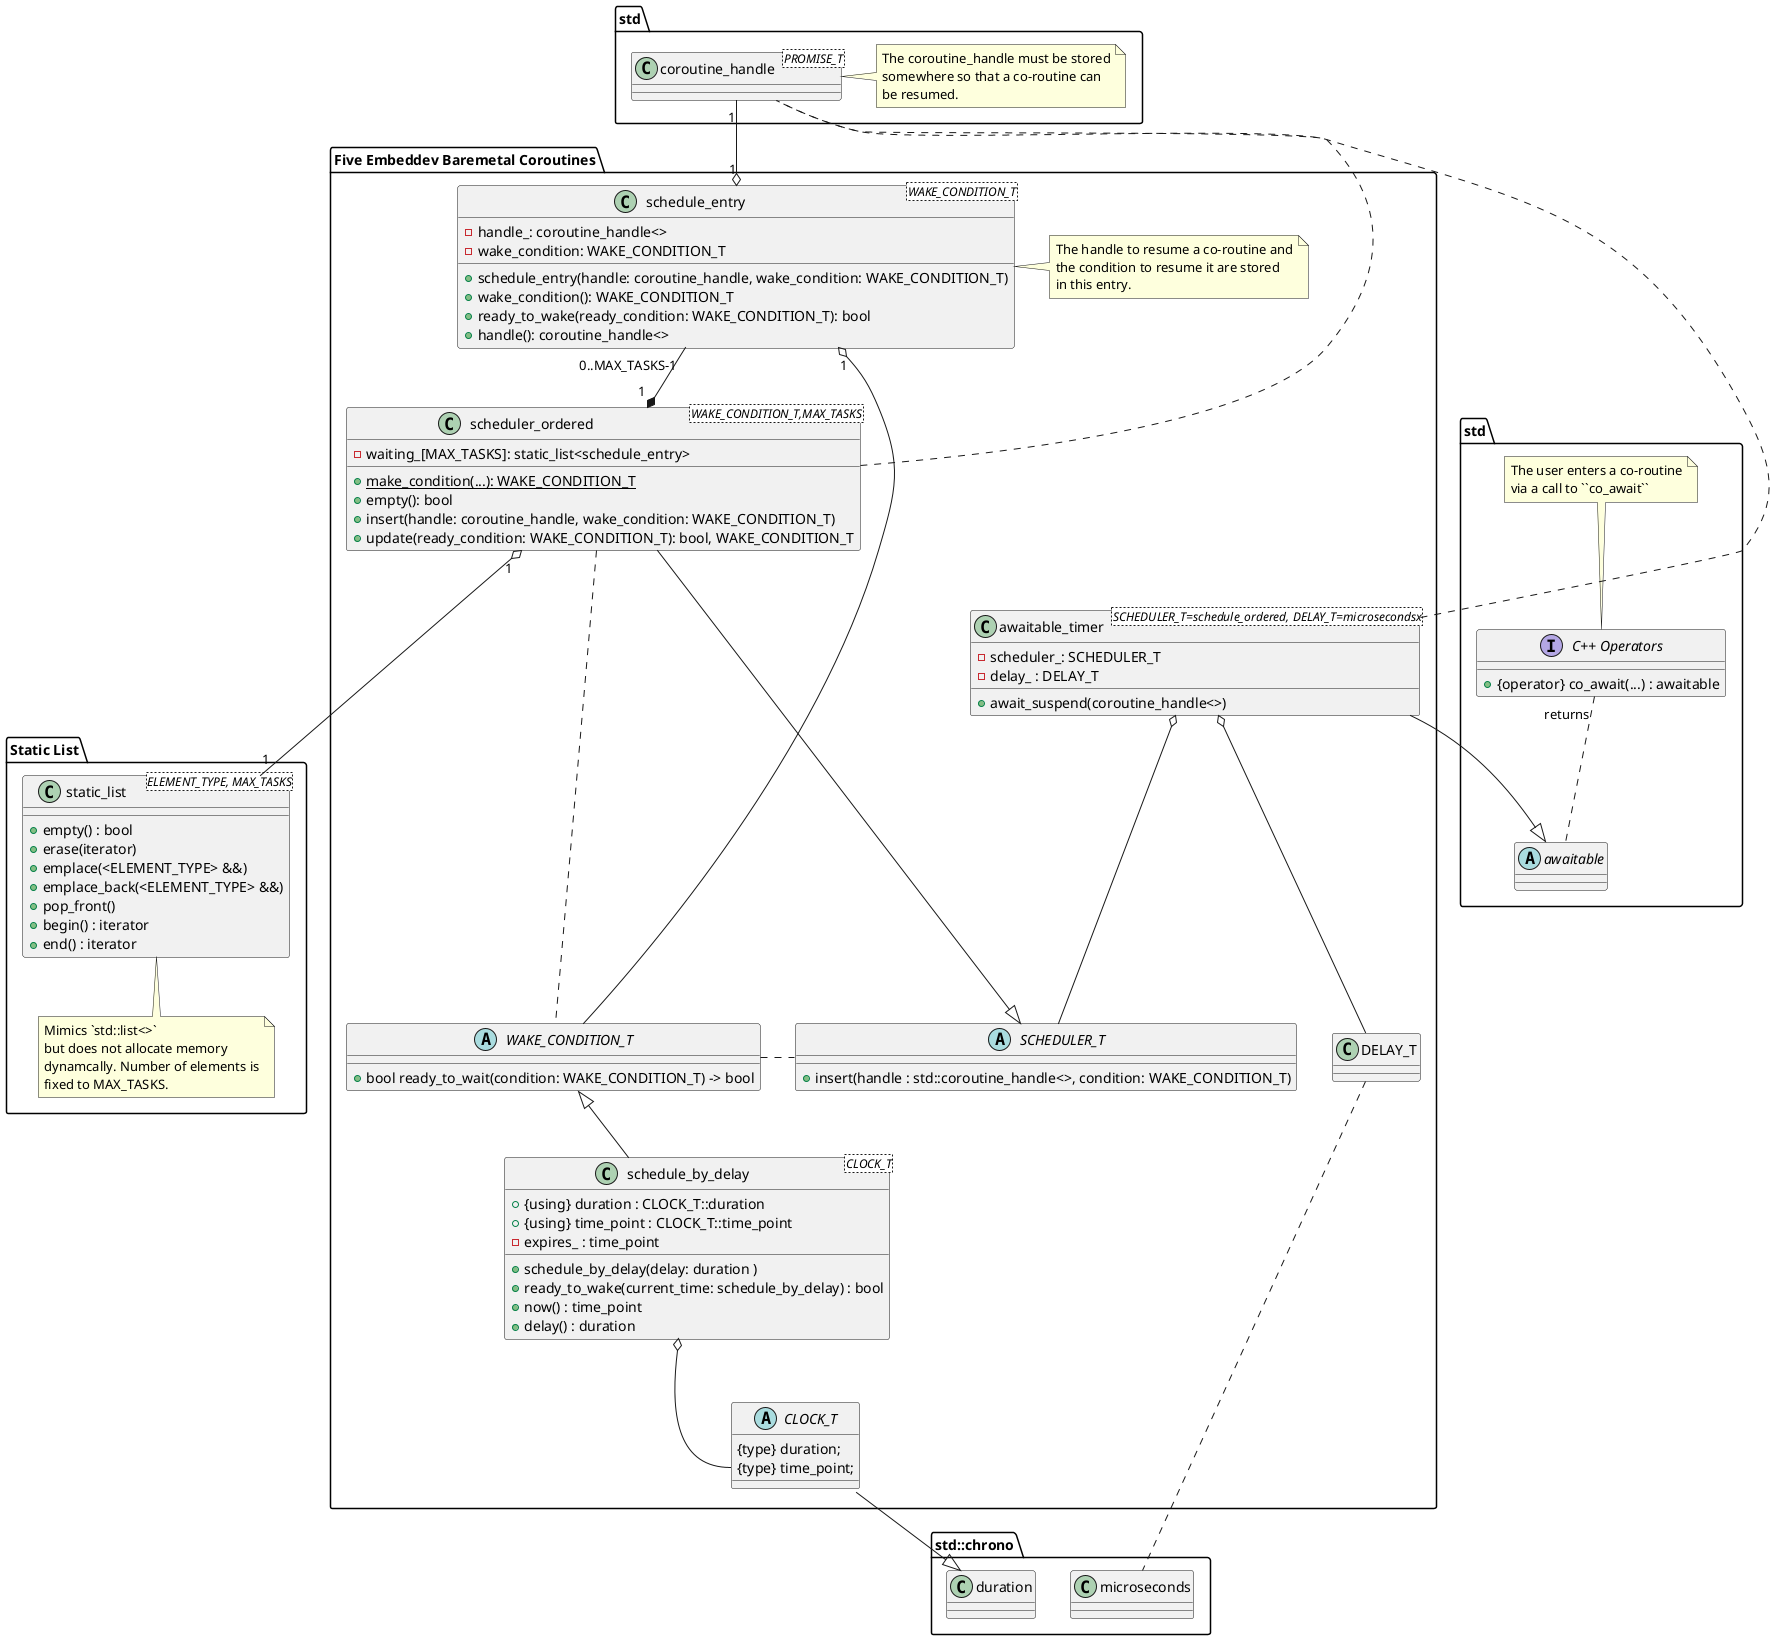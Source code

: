 @startuml


package "std" as std1 {
    class coroutine_handle<PROMISE_T>

    note right of coroutine_handle
         The coroutine_handle must be stored
         somewhere so that a co-routine can
         be resumed.
    end note

}

package "std" as std2 {


    interface "C++ Operators" as co_await_lang {
       +{operator} co_await(...) : awaitable
    }

    co_await_lang "returns" .- awaitable

    abstract "C++ Coroutine Awaitable" as awaitable

    note top of co_await_lang
         The user enters a co-routine
         via a call to ``co_await``
    end note


}

package "Static List" {
    class static_list<ELEMENT_TYPE, MAX_TASKS> {
        +empty() : bool
     + erase(iterator)
     + emplace(<ELEMENT_TYPE> &&)
     + emplace_back(<ELEMENT_TYPE> &&)
     + pop_front()
     + begin() : iterator
     + end() : iterator
    }
    note bottom of static_list
    Mimics `std::list<>`
    but does not allocate memory
    dynamcally. Number of elements is
    fixed to MAX_TASKS.
    end note
}


package "std::chrono" {
   class duration
   class microseconds
}



package "Five Embeddev Baremetal Coroutines" {


    abstract CLOCK_T {
        {type} duration;
        {type} time_point;
    }

    abstract WAKE_CONDITION_T {
        +bool ready_to_wait(condition: WAKE_CONDITION_T) -> bool
    }

    abstract SCHEDULER_T {
       + insert(handle : std::coroutine_handle<>, condition: WAKE_CONDITION_T)
    }
    SCHEDULER_T .-left- WAKE_CONDITION_T

    duration <|--- CLOCK_T

    class schedule_by_delay<CLOCK_T> {
       +{using} duration : CLOCK_T::duration
       +{using} time_point : CLOCK_T::time_point
       +schedule_by_delay(delay: duration )
       +ready_to_wake(current_time: schedule_by_delay) : bool
       +now() : time_point
       +delay() : duration
       -expires_ : time_point
    }

    WAKE_CONDITION_T  <|-down- schedule_by_delay
    schedule_by_delay o-- CLOCK_T::time_point

    class schedule_entry<WAKE_CONDITION_T> {
        +schedule_entry(handle: coroutine_handle, wake_condition: WAKE_CONDITION_T)
        +wake_condition(): WAKE_CONDITION_T
        +ready_to_wake(ready_condition: WAKE_CONDITION_T): bool
        +handle(): coroutine_handle<>
        -handle_: coroutine_handle<>
        -wake_condition: WAKE_CONDITION_T
    }

    note right of schedule_entry
        The handle to resume a co-routine and
        the condition to resume it are stored
        in this entry.
    end note


    coroutine_handle "1" -down-o "1"  schedule_entry
    schedule_entry "1" o--  WAKE_CONDITION_T

    class scheduler_ordered<WAKE_CONDITION_T,MAX_TASKS>  {
        +{static} make_condition(...): WAKE_CONDITION_T
        +empty(): bool
        +insert(handle: coroutine_handle, wake_condition: WAKE_CONDITION_T)
        +update(ready_condition: WAKE_CONDITION_T): bool, WAKE_CONDITION_T
        -waiting_[MAX_TASKS]: static_list<schedule_entry>
    }
    SCHEDULER_T <|-up- scheduler_ordered
    scheduler_ordered .-down-- WAKE_CONDITION_T
    scheduler_ordered "1" o-down-- "1" static_list
    scheduler_ordered "  1  " *-up- "0..MAX_TASKS-1" schedule_entry
    scheduler_ordered .-[norank]-- coroutine_handle


    class awaitable_timer<SCHEDULER_T=schedule_ordered, DELAY_T=microsecondsx> {
       + await_suspend(coroutine_handle<>)
       - scheduler_: SCHEDULER_T
       - delay_ : DELAY_T
    }


    awaitable_timer o-down-- SCHEDULER_T
    awaitable_timer o--- DELAY_T
    awaitable_timer .-[norank]-- coroutine_handle
    awaitable <|-up- awaitable_timer


    DELAY_T .--- microseconds

}

@enduml

